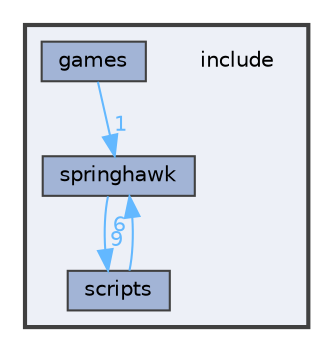 digraph "E:/Code/Skola/Su/CProg/CProg-Project/include"
{
 // LATEX_PDF_SIZE
  bgcolor="transparent";
  edge [fontname=Helvetica,fontsize=10,labelfontname=Helvetica,labelfontsize=10];
  node [fontname=Helvetica,fontsize=10,shape=box,height=0.2,width=0.4];
  compound=true
  subgraph clusterdir_d44c64559bbebec7f509842c48db8b23 {
    graph [ bgcolor="#edf0f7", pencolor="grey25", label="", fontname=Helvetica,fontsize=10 style="filled,bold", URL="dir_d44c64559bbebec7f509842c48db8b23.html",tooltip=""]
    dir_d44c64559bbebec7f509842c48db8b23 [shape=plaintext, label="include"];
  dir_46067384b2eb3ec16f46ec75fab7dc96 [label="games", fillcolor="#a2b4d6", color="grey25", style="filled", URL="dir_46067384b2eb3ec16f46ec75fab7dc96.html",tooltip=""];
  dir_fe283fc70b97786e5b307b9341908025 [label="scripts", fillcolor="#a2b4d6", color="grey25", style="filled", URL="dir_fe283fc70b97786e5b307b9341908025.html",tooltip=""];
  dir_cff48548073a7b7c0f23992c32307aff [label="springhawk", fillcolor="#a2b4d6", color="grey25", style="filled", URL="dir_cff48548073a7b7c0f23992c32307aff.html",tooltip=""];
  }
  dir_46067384b2eb3ec16f46ec75fab7dc96->dir_cff48548073a7b7c0f23992c32307aff [headlabel="1", labeldistance=1.5 headhref="dir_000026_000039.html" href="dir_000026_000039.html" color="steelblue1" fontcolor="steelblue1"];
  dir_fe283fc70b97786e5b307b9341908025->dir_cff48548073a7b7c0f23992c32307aff [headlabel="6", labeldistance=1.5 headhref="dir_000036_000039.html" href="dir_000036_000039.html" color="steelblue1" fontcolor="steelblue1"];
  dir_cff48548073a7b7c0f23992c32307aff->dir_fe283fc70b97786e5b307b9341908025 [headlabel="9", labeldistance=1.5 headhref="dir_000039_000036.html" href="dir_000039_000036.html" color="steelblue1" fontcolor="steelblue1"];
}
